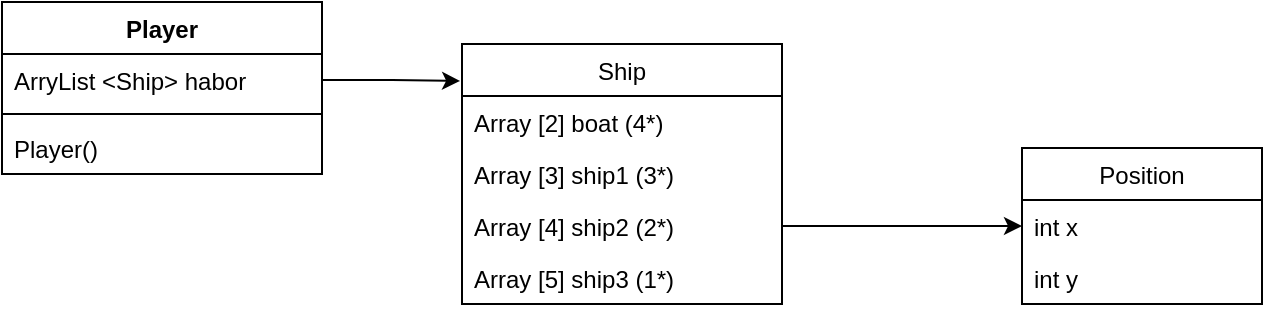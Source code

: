 <mxfile version="20.3.0" type="device"><diagram id="C5RBs43oDa-KdzZeNtuy" name="Page-1"><mxGraphModel dx="1422" dy="865" grid="1" gridSize="10" guides="1" tooltips="1" connect="1" arrows="1" fold="1" page="1" pageScale="1" pageWidth="827" pageHeight="1169" math="0" shadow="0"><root><mxCell id="WIyWlLk6GJQsqaUBKTNV-0"/><mxCell id="WIyWlLk6GJQsqaUBKTNV-1" parent="WIyWlLk6GJQsqaUBKTNV-0"/><mxCell id="BKRz7tUYKNPE9ilatjum-34" value="Position" style="swimlane;fontStyle=0;childLayout=stackLayout;horizontal=1;startSize=26;fillColor=none;horizontalStack=0;resizeParent=1;resizeParentMax=0;resizeLast=0;collapsible=1;marginBottom=0;" parent="WIyWlLk6GJQsqaUBKTNV-1" vertex="1"><mxGeometry x="630" y="112" width="120" height="78" as="geometry"/></mxCell><mxCell id="BKRz7tUYKNPE9ilatjum-39" value="int x" style="text;strokeColor=none;fillColor=none;align=left;verticalAlign=top;spacingLeft=4;spacingRight=4;overflow=hidden;rotatable=0;points=[[0,0.5],[1,0.5]];portConstraint=eastwest;" parent="BKRz7tUYKNPE9ilatjum-34" vertex="1"><mxGeometry y="26" width="120" height="26" as="geometry"/></mxCell><mxCell id="BKRz7tUYKNPE9ilatjum-36" value="int y" style="text;strokeColor=none;fillColor=none;align=left;verticalAlign=top;spacingLeft=4;spacingRight=4;overflow=hidden;rotatable=0;points=[[0,0.5],[1,0.5]];portConstraint=eastwest;" parent="BKRz7tUYKNPE9ilatjum-34" vertex="1"><mxGeometry y="52" width="120" height="26" as="geometry"/></mxCell><mxCell id="BKRz7tUYKNPE9ilatjum-65" value="Player" style="swimlane;fontStyle=1;align=center;verticalAlign=top;childLayout=stackLayout;horizontal=1;startSize=26;horizontalStack=0;resizeParent=1;resizeParentMax=0;resizeLast=0;collapsible=1;marginBottom=0;" parent="WIyWlLk6GJQsqaUBKTNV-1" vertex="1"><mxGeometry x="120" y="39" width="160" height="86" as="geometry"/></mxCell><mxCell id="BKRz7tUYKNPE9ilatjum-66" value="ArryList &lt;Ship&gt; habor" style="text;strokeColor=none;fillColor=none;align=left;verticalAlign=top;spacingLeft=4;spacingRight=4;overflow=hidden;rotatable=0;points=[[0,0.5],[1,0.5]];portConstraint=eastwest;" parent="BKRz7tUYKNPE9ilatjum-65" vertex="1"><mxGeometry y="26" width="160" height="26" as="geometry"/></mxCell><mxCell id="BKRz7tUYKNPE9ilatjum-67" value="" style="line;strokeWidth=1;fillColor=none;align=left;verticalAlign=middle;spacingTop=-1;spacingLeft=3;spacingRight=3;rotatable=0;labelPosition=right;points=[];portConstraint=eastwest;strokeColor=inherit;" parent="BKRz7tUYKNPE9ilatjum-65" vertex="1"><mxGeometry y="52" width="160" height="8" as="geometry"/></mxCell><mxCell id="BKRz7tUYKNPE9ilatjum-84" value="Player()" style="text;strokeColor=none;fillColor=none;align=left;verticalAlign=top;spacingLeft=4;spacingRight=4;overflow=hidden;rotatable=0;points=[[0,0.5],[1,0.5]];portConstraint=eastwest;" parent="BKRz7tUYKNPE9ilatjum-65" vertex="1"><mxGeometry y="60" width="160" height="26" as="geometry"/></mxCell><mxCell id="BKRz7tUYKNPE9ilatjum-86" value="Ship" style="swimlane;fontStyle=0;childLayout=stackLayout;horizontal=1;startSize=26;fillColor=none;horizontalStack=0;resizeParent=1;resizeParentMax=0;resizeLast=0;collapsible=1;marginBottom=0;" parent="WIyWlLk6GJQsqaUBKTNV-1" vertex="1"><mxGeometry x="350" y="60" width="160" height="130" as="geometry"/></mxCell><mxCell id="BKRz7tUYKNPE9ilatjum-68" value="Array [2] boat (4*)" style="text;strokeColor=none;fillColor=none;align=left;verticalAlign=top;spacingLeft=4;spacingRight=4;overflow=hidden;rotatable=0;points=[[0,0.5],[1,0.5]];portConstraint=eastwest;" parent="BKRz7tUYKNPE9ilatjum-86" vertex="1"><mxGeometry y="26" width="160" height="26" as="geometry"/></mxCell><mxCell id="BKRz7tUYKNPE9ilatjum-69" value="Array [3] ship1 (3*)" style="text;strokeColor=none;fillColor=none;align=left;verticalAlign=top;spacingLeft=4;spacingRight=4;overflow=hidden;rotatable=0;points=[[0,0.5],[1,0.5]];portConstraint=eastwest;" parent="BKRz7tUYKNPE9ilatjum-86" vertex="1"><mxGeometry y="52" width="160" height="26" as="geometry"/></mxCell><mxCell id="BKRz7tUYKNPE9ilatjum-70" value="Array [4] ship2 (2*)" style="text;strokeColor=none;fillColor=none;align=left;verticalAlign=top;spacingLeft=4;spacingRight=4;overflow=hidden;rotatable=0;points=[[0,0.5],[1,0.5]];portConstraint=eastwest;" parent="BKRz7tUYKNPE9ilatjum-86" vertex="1"><mxGeometry y="78" width="160" height="26" as="geometry"/></mxCell><mxCell id="BKRz7tUYKNPE9ilatjum-71" value="Array [5] ship3 (1*)" style="text;strokeColor=none;fillColor=none;align=left;verticalAlign=top;spacingLeft=4;spacingRight=4;overflow=hidden;rotatable=0;points=[[0,0.5],[1,0.5]];portConstraint=eastwest;" parent="BKRz7tUYKNPE9ilatjum-86" vertex="1"><mxGeometry y="104" width="160" height="26" as="geometry"/></mxCell><mxCell id="BKRz7tUYKNPE9ilatjum-92" style="edgeStyle=orthogonalEdgeStyle;rounded=0;orthogonalLoop=1;jettySize=auto;html=1;entryX=-0.006;entryY=0.142;entryDx=0;entryDy=0;entryPerimeter=0;" parent="WIyWlLk6GJQsqaUBKTNV-1" source="BKRz7tUYKNPE9ilatjum-66" target="BKRz7tUYKNPE9ilatjum-86" edge="1"><mxGeometry relative="1" as="geometry"/></mxCell><mxCell id="Z4yG4cjeYAPzPe96OlZM-0" style="edgeStyle=orthogonalEdgeStyle;rounded=0;orthogonalLoop=1;jettySize=auto;html=1;entryX=0;entryY=0.5;entryDx=0;entryDy=0;" edge="1" parent="WIyWlLk6GJQsqaUBKTNV-1" source="BKRz7tUYKNPE9ilatjum-70" target="BKRz7tUYKNPE9ilatjum-39"><mxGeometry relative="1" as="geometry"/></mxCell></root></mxGraphModel></diagram></mxfile>